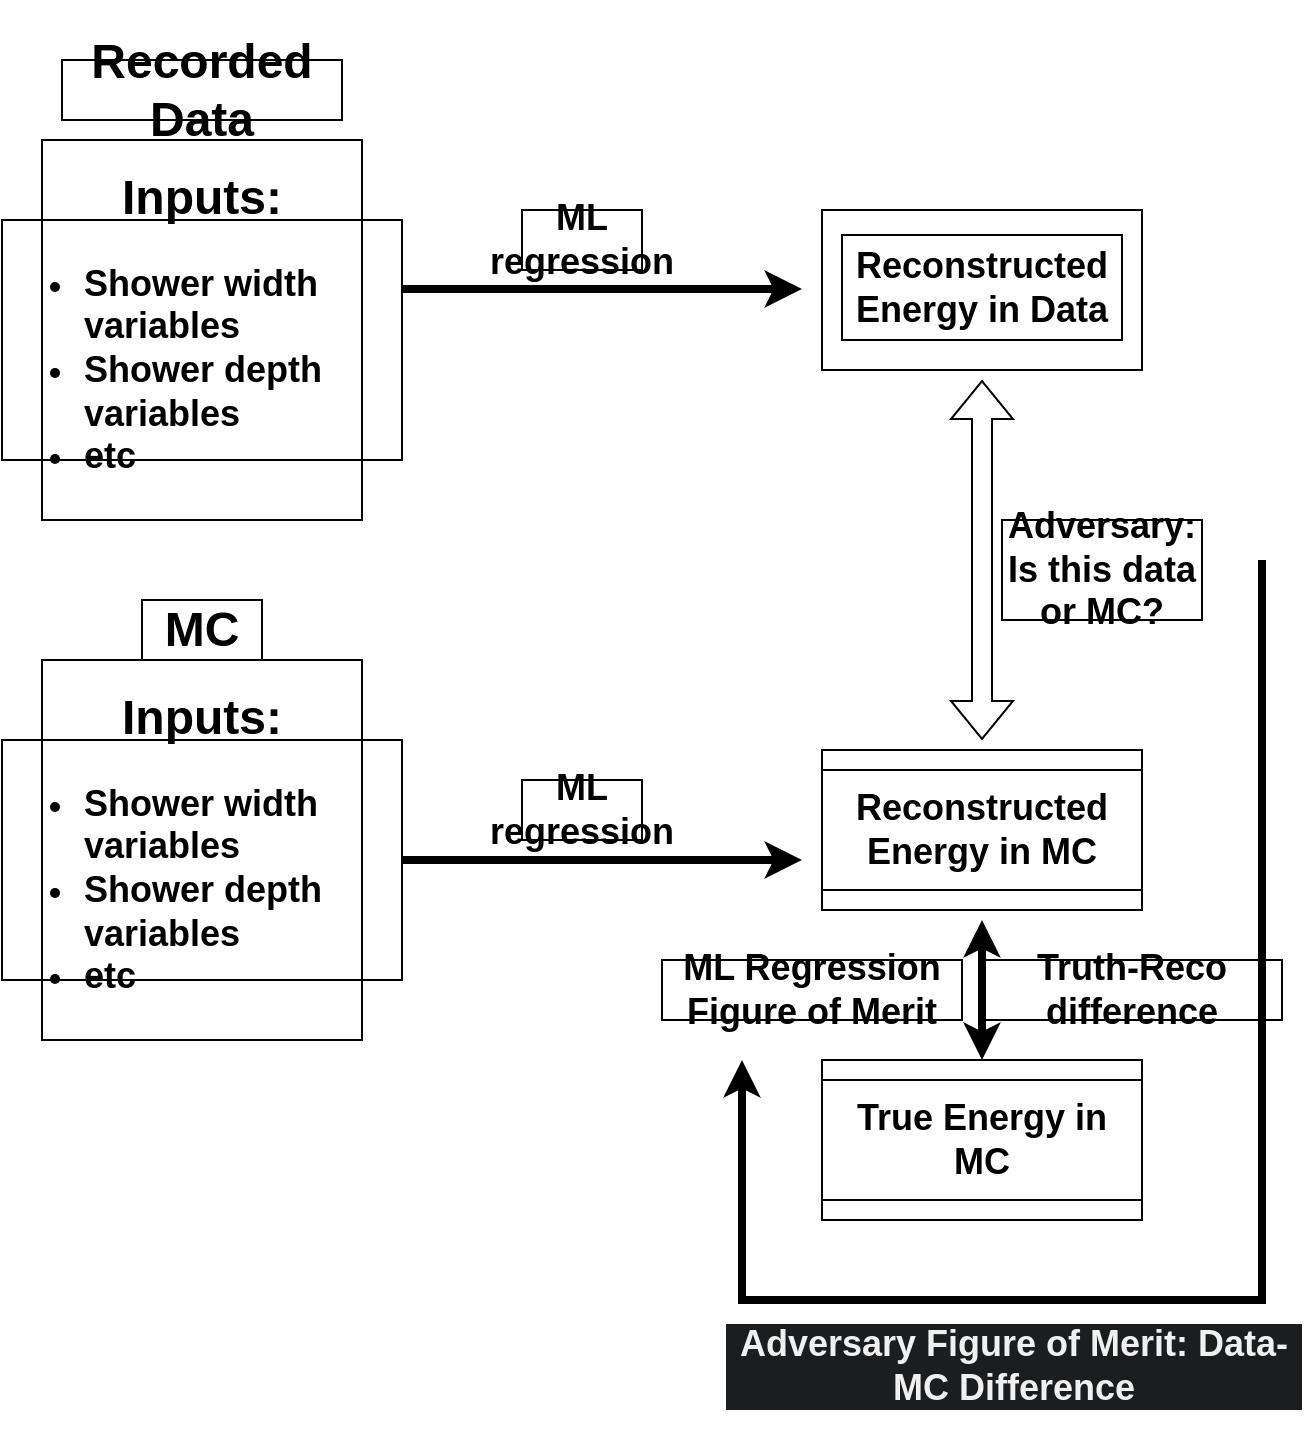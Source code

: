 <mxfile version="23.0.2" type="device">
  <diagram name="Page-1" id="jpZyZ7Mw79yToLI05roK">
    <mxGraphModel dx="1804" dy="1682" grid="1" gridSize="10" guides="1" tooltips="1" connect="1" arrows="1" fold="1" page="1" pageScale="1" pageWidth="850" pageHeight="1100" math="0" shadow="0">
      <root>
        <mxCell id="0" />
        <mxCell id="1" parent="0" />
        <mxCell id="vKE8g0IUJA0ARIYOYFgh-3" value="" style="rounded=0;whiteSpace=wrap;html=1;strokeColor=#000000;fontColor=#000000;" vertex="1" parent="1">
          <mxGeometry x="10" y="320" width="160" height="190" as="geometry" />
        </mxCell>
        <mxCell id="vKE8g0IUJA0ARIYOYFgh-4" value="&lt;h1&gt;MC&lt;/h1&gt;" style="text;html=1;strokeColor=#000000;fillColor=none;align=center;verticalAlign=middle;whiteSpace=wrap;rounded=0;fontColor=#000000;" vertex="1" parent="1">
          <mxGeometry x="60" y="290" width="60" height="30" as="geometry" />
        </mxCell>
        <mxCell id="vKE8g0IUJA0ARIYOYFgh-5" value="" style="rounded=0;whiteSpace=wrap;html=1;strokeColor=#000000;fontColor=#000000;" vertex="1" parent="1">
          <mxGeometry x="400" y="365" width="160" height="80" as="geometry" />
        </mxCell>
        <mxCell id="vKE8g0IUJA0ARIYOYFgh-6" value="&lt;h2&gt;Reconstructed Energy in MC&lt;/h2&gt;" style="text;html=1;strokeColor=#000000;fillColor=none;align=center;verticalAlign=middle;whiteSpace=wrap;rounded=0;fontColor=#000000;" vertex="1" parent="1">
          <mxGeometry x="400" y="375" width="160" height="60" as="geometry" />
        </mxCell>
        <mxCell id="vKE8g0IUJA0ARIYOYFgh-8" value="&lt;h1&gt;Inputs:&lt;/h1&gt;&lt;h2&gt;&lt;ul&gt;&lt;li style=&quot;text-align: left;&quot;&gt;Shower width variables&lt;/li&gt;&lt;li style=&quot;text-align: left;&quot;&gt;Shower depth variables&lt;/li&gt;&lt;li style=&quot;text-align: left;&quot;&gt;etc&lt;/li&gt;&lt;/ul&gt;&lt;/h2&gt;&lt;div&gt;&lt;br&gt;&lt;/div&gt;" style="text;html=1;strokeColor=#000000;fillColor=none;align=center;verticalAlign=middle;whiteSpace=wrap;rounded=0;fontColor=#000000;" vertex="1" parent="1">
          <mxGeometry x="-10" y="360" width="200" height="120" as="geometry" />
        </mxCell>
        <mxCell id="vKE8g0IUJA0ARIYOYFgh-11" value="" style="rounded=0;whiteSpace=wrap;html=1;strokeColor=#000000;fontColor=#000000;" vertex="1" parent="1">
          <mxGeometry x="400" y="95" width="160" height="80" as="geometry" />
        </mxCell>
        <mxCell id="vKE8g0IUJA0ARIYOYFgh-12" value="&lt;h2&gt;Reconstructed Energy in Data&lt;/h2&gt;" style="text;html=1;strokeColor=#000000;fillColor=none;align=center;verticalAlign=middle;whiteSpace=wrap;rounded=0;fontColor=#000000;" vertex="1" parent="1">
          <mxGeometry x="410" y="107.5" width="140" height="52.5" as="geometry" />
        </mxCell>
        <mxCell id="vKE8g0IUJA0ARIYOYFgh-15" value="" style="rounded=0;whiteSpace=wrap;html=1;strokeColor=#000000;fontColor=#000000;" vertex="1" parent="1">
          <mxGeometry x="10" y="60" width="160" height="190" as="geometry" />
        </mxCell>
        <mxCell id="vKE8g0IUJA0ARIYOYFgh-16" value="&lt;h1&gt;Recorded Data&lt;/h1&gt;" style="text;html=1;strokeColor=#000000;fillColor=none;align=center;verticalAlign=middle;whiteSpace=wrap;rounded=0;fontColor=#000000;" vertex="1" parent="1">
          <mxGeometry x="20" y="20" width="140" height="30" as="geometry" />
        </mxCell>
        <mxCell id="vKE8g0IUJA0ARIYOYFgh-17" value="&lt;h1&gt;Inputs:&lt;/h1&gt;&lt;h2&gt;&lt;ul&gt;&lt;li style=&quot;text-align: left;&quot;&gt;Shower width variables&lt;/li&gt;&lt;li style=&quot;text-align: left;&quot;&gt;Shower depth variables&lt;/li&gt;&lt;li style=&quot;text-align: left;&quot;&gt;etc&lt;/li&gt;&lt;/ul&gt;&lt;/h2&gt;&lt;div&gt;&lt;br&gt;&lt;/div&gt;" style="text;html=1;strokeColor=#000000;fillColor=none;align=center;verticalAlign=middle;whiteSpace=wrap;rounded=0;fontColor=#000000;" vertex="1" parent="1">
          <mxGeometry x="-10" y="100" width="200" height="120" as="geometry" />
        </mxCell>
        <mxCell id="vKE8g0IUJA0ARIYOYFgh-18" value="" style="shape=flexArrow;endArrow=classic;startArrow=classic;html=1;rounded=0;strokeColor=#000000;fontColor=#000000;" edge="1" parent="1">
          <mxGeometry width="100" height="100" relative="1" as="geometry">
            <mxPoint x="480" y="360" as="sourcePoint" />
            <mxPoint x="480" y="180" as="targetPoint" />
          </mxGeometry>
        </mxCell>
        <mxCell id="vKE8g0IUJA0ARIYOYFgh-19" value="&lt;h2&gt;Adversary: Is this data or MC?&lt;/h2&gt;" style="text;html=1;strokeColor=#000000;fillColor=none;align=center;verticalAlign=middle;whiteSpace=wrap;rounded=0;fontColor=#000000;" vertex="1" parent="1">
          <mxGeometry x="490" y="250" width="100" height="50" as="geometry" />
        </mxCell>
        <mxCell id="vKE8g0IUJA0ARIYOYFgh-20" value="" style="endArrow=classic;html=1;rounded=0;strokeWidth=4;strokeColor=#000000;fontColor=#000000;" edge="1" parent="1">
          <mxGeometry width="50" height="50" relative="1" as="geometry">
            <mxPoint x="620" y="270" as="sourcePoint" />
            <mxPoint x="360" y="520" as="targetPoint" />
            <Array as="points">
              <mxPoint x="620" y="640" />
              <mxPoint x="360" y="640" />
            </Array>
          </mxGeometry>
        </mxCell>
        <mxCell id="vKE8g0IUJA0ARIYOYFgh-21" value="" style="endArrow=classic;html=1;rounded=0;exitX=1;exitY=0.5;exitDx=0;exitDy=0;strokeWidth=4;strokeColor=#000000;fontColor=#000000;" edge="1" parent="1" source="vKE8g0IUJA0ARIYOYFgh-8">
          <mxGeometry width="50" height="50" relative="1" as="geometry">
            <mxPoint x="400" y="260" as="sourcePoint" />
            <mxPoint x="390" y="420" as="targetPoint" />
          </mxGeometry>
        </mxCell>
        <mxCell id="vKE8g0IUJA0ARIYOYFgh-22" value="" style="rounded=0;whiteSpace=wrap;html=1;strokeColor=#000000;fontColor=#000000;" vertex="1" parent="1">
          <mxGeometry x="400" y="520" width="160" height="80" as="geometry" />
        </mxCell>
        <mxCell id="vKE8g0IUJA0ARIYOYFgh-23" value="&lt;h2&gt;True Energy in MC&lt;/h2&gt;" style="text;html=1;strokeColor=#000000;fillColor=none;align=center;verticalAlign=middle;whiteSpace=wrap;rounded=0;fontColor=#000000;" vertex="1" parent="1">
          <mxGeometry x="400" y="530" width="160" height="60" as="geometry" />
        </mxCell>
        <mxCell id="vKE8g0IUJA0ARIYOYFgh-24" value="" style="endArrow=classic;startArrow=classic;html=1;rounded=0;exitX=0.5;exitY=0;exitDx=0;exitDy=0;strokeWidth=4;strokeColor=#000000;fontColor=#000000;" edge="1" parent="1" source="vKE8g0IUJA0ARIYOYFgh-22">
          <mxGeometry width="50" height="50" relative="1" as="geometry">
            <mxPoint x="400" y="380" as="sourcePoint" />
            <mxPoint x="480" y="450" as="targetPoint" />
          </mxGeometry>
        </mxCell>
        <mxCell id="vKE8g0IUJA0ARIYOYFgh-25" value="&lt;h2&gt;ML regression&lt;/h2&gt;" style="text;html=1;strokeColor=#000000;fillColor=none;align=center;verticalAlign=middle;whiteSpace=wrap;rounded=0;fontColor=#000000;" vertex="1" parent="1">
          <mxGeometry x="250" y="380" width="60" height="30" as="geometry" />
        </mxCell>
        <mxCell id="vKE8g0IUJA0ARIYOYFgh-26" value="" style="endArrow=classic;html=1;rounded=0;exitX=1;exitY=0.5;exitDx=0;exitDy=0;strokeWidth=4;strokeColor=#000000;fontColor=#000000;" edge="1" parent="1">
          <mxGeometry width="50" height="50" relative="1" as="geometry">
            <mxPoint x="190" y="134.5" as="sourcePoint" />
            <mxPoint x="390" y="134.5" as="targetPoint" />
          </mxGeometry>
        </mxCell>
        <mxCell id="vKE8g0IUJA0ARIYOYFgh-27" value="&lt;h2&gt;ML regression&lt;/h2&gt;" style="text;html=1;strokeColor=#000000;fillColor=none;align=center;verticalAlign=middle;whiteSpace=wrap;rounded=0;fontColor=#000000;" vertex="1" parent="1">
          <mxGeometry x="250" y="95" width="60" height="30" as="geometry" />
        </mxCell>
        <mxCell id="vKE8g0IUJA0ARIYOYFgh-28" value="&lt;h2&gt;ML Regression Figure of Merit&lt;/h2&gt;" style="text;html=1;strokeColor=#000000;fillColor=none;align=center;verticalAlign=middle;whiteSpace=wrap;rounded=0;fontColor=#000000;" vertex="1" parent="1">
          <mxGeometry x="320" y="470" width="150" height="30" as="geometry" />
        </mxCell>
        <mxCell id="vKE8g0IUJA0ARIYOYFgh-29" value="&lt;h2&gt;Truth-Reco difference&lt;/h2&gt;" style="text;html=1;strokeColor=#000000;fillColor=none;align=center;verticalAlign=middle;whiteSpace=wrap;rounded=0;fontColor=#000000;" vertex="1" parent="1">
          <mxGeometry x="480" y="470" width="150" height="30" as="geometry" />
        </mxCell>
        <mxCell id="vKE8g0IUJA0ARIYOYFgh-31" value="&lt;h2 style=&quot;border-color: rgb(0, 0, 0); color: rgb(240, 240, 240); font-family: Helvetica; font-style: normal; font-variant-ligatures: normal; font-variant-caps: normal; letter-spacing: normal; orphans: 2; text-align: center; text-indent: 0px; text-transform: none; widows: 2; word-spacing: 0px; -webkit-text-stroke-width: 0px; background-color: rgb(27, 29, 30); text-decoration-thickness: initial; text-decoration-style: initial; text-decoration-color: initial;&quot;&gt;Adversary Figure of Merit: Data-MC Difference&lt;/h2&gt;" style="text;whiteSpace=wrap;html=1;" vertex="1" parent="1">
          <mxGeometry x="350" y="630" width="290" height="70" as="geometry" />
        </mxCell>
      </root>
    </mxGraphModel>
  </diagram>
</mxfile>
